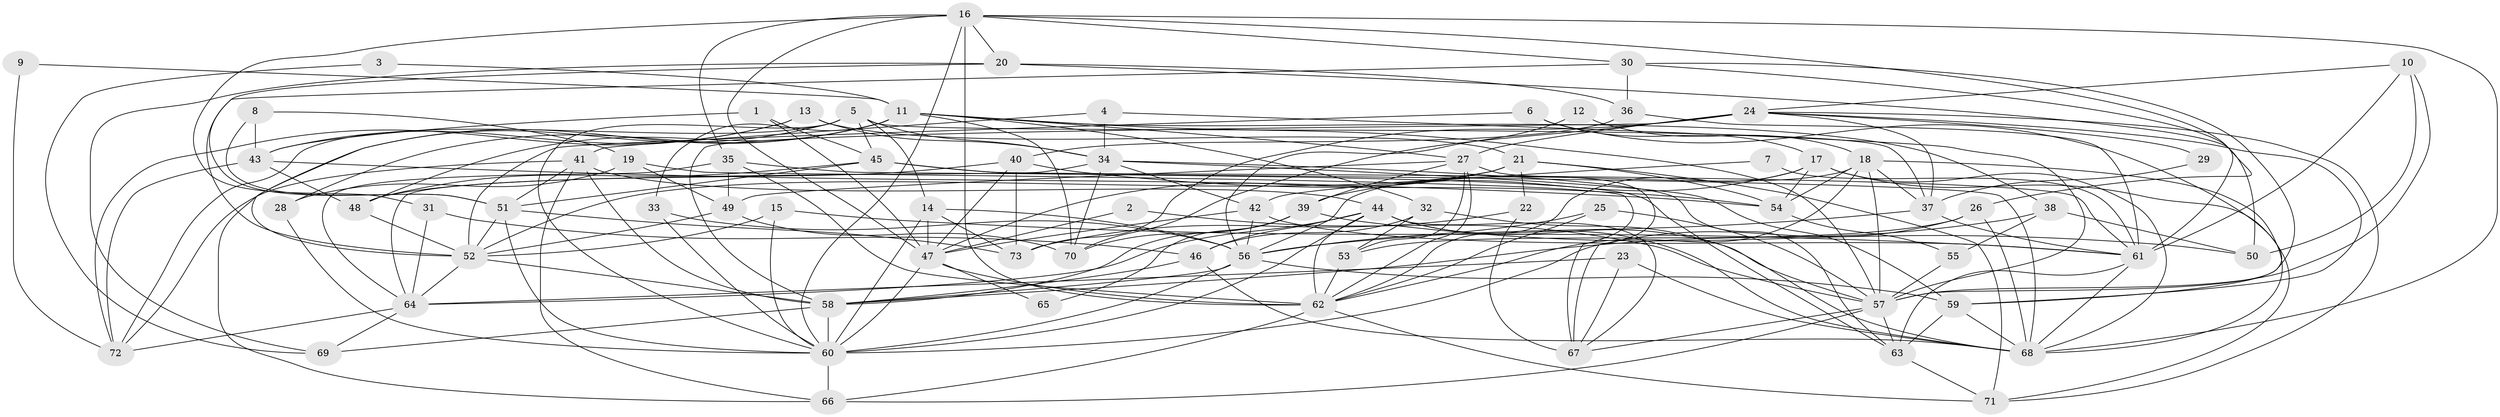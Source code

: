 // original degree distribution, {5: 0.16551724137931034, 2: 0.1793103448275862, 4: 0.2620689655172414, 3: 0.2620689655172414, 10: 0.027586206896551724, 7: 0.034482758620689655, 9: 0.006896551724137931, 6: 0.04827586206896552, 8: 0.013793103448275862}
// Generated by graph-tools (version 1.1) at 2025/50/03/09/25 03:50:03]
// undirected, 73 vertices, 202 edges
graph export_dot {
graph [start="1"]
  node [color=gray90,style=filled];
  1;
  2;
  3;
  4;
  5;
  6;
  7;
  8;
  9;
  10;
  11;
  12;
  13;
  14;
  15;
  16;
  17;
  18;
  19;
  20;
  21;
  22;
  23;
  24;
  25;
  26;
  27;
  28;
  29;
  30;
  31;
  32;
  33;
  34;
  35;
  36;
  37;
  38;
  39;
  40;
  41;
  42;
  43;
  44;
  45;
  46;
  47;
  48;
  49;
  50;
  51;
  52;
  53;
  54;
  55;
  56;
  57;
  58;
  59;
  60;
  61;
  62;
  63;
  64;
  65;
  66;
  67;
  68;
  69;
  70;
  71;
  72;
  73;
  1 -- 43 [weight=1.0];
  1 -- 45 [weight=1.0];
  1 -- 47 [weight=1.0];
  2 -- 47 [weight=1.0];
  2 -- 57 [weight=1.0];
  3 -- 11 [weight=1.0];
  3 -- 69 [weight=1.0];
  4 -- 34 [weight=1.0];
  4 -- 41 [weight=1.0];
  4 -- 57 [weight=1.0];
  5 -- 14 [weight=1.0];
  5 -- 34 [weight=1.0];
  5 -- 37 [weight=1.0];
  5 -- 45 [weight=1.0];
  5 -- 52 [weight=1.0];
  5 -- 60 [weight=1.0];
  5 -- 72 [weight=1.0];
  6 -- 17 [weight=1.0];
  6 -- 52 [weight=1.0];
  6 -- 59 [weight=1.0];
  7 -- 42 [weight=1.0];
  7 -- 61 [weight=1.0];
  8 -- 19 [weight=1.0];
  8 -- 43 [weight=1.0];
  8 -- 51 [weight=1.0];
  9 -- 11 [weight=1.0];
  9 -- 72 [weight=1.0];
  10 -- 24 [weight=1.0];
  10 -- 50 [weight=1.0];
  10 -- 57 [weight=2.0];
  10 -- 61 [weight=2.0];
  11 -- 27 [weight=1.0];
  11 -- 28 [weight=1.0];
  11 -- 32 [weight=1.0];
  11 -- 33 [weight=1.0];
  11 -- 38 [weight=1.0];
  11 -- 48 [weight=1.0];
  11 -- 57 [weight=1.0];
  11 -- 66 [weight=1.0];
  11 -- 70 [weight=1.0];
  12 -- 18 [weight=1.0];
  12 -- 56 [weight=1.0];
  13 -- 21 [weight=1.0];
  13 -- 34 [weight=1.0];
  13 -- 43 [weight=1.0];
  13 -- 72 [weight=1.0];
  14 -- 47 [weight=1.0];
  14 -- 56 [weight=1.0];
  14 -- 60 [weight=1.0];
  14 -- 73 [weight=1.0];
  15 -- 52 [weight=1.0];
  15 -- 60 [weight=1.0];
  15 -- 61 [weight=1.0];
  16 -- 20 [weight=1.0];
  16 -- 26 [weight=1.0];
  16 -- 30 [weight=1.0];
  16 -- 31 [weight=1.0];
  16 -- 35 [weight=1.0];
  16 -- 47 [weight=1.0];
  16 -- 60 [weight=1.0];
  16 -- 62 [weight=3.0];
  16 -- 68 [weight=1.0];
  17 -- 39 [weight=1.0];
  17 -- 54 [weight=1.0];
  17 -- 62 [weight=1.0];
  17 -- 68 [weight=1.0];
  17 -- 71 [weight=1.0];
  18 -- 37 [weight=1.0];
  18 -- 54 [weight=1.0];
  18 -- 56 [weight=1.0];
  18 -- 57 [weight=1.0];
  18 -- 62 [weight=1.0];
  18 -- 68 [weight=1.0];
  19 -- 28 [weight=1.0];
  19 -- 49 [weight=1.0];
  19 -- 67 [weight=1.0];
  20 -- 36 [weight=1.0];
  20 -- 50 [weight=1.0];
  20 -- 51 [weight=1.0];
  20 -- 69 [weight=1.0];
  21 -- 22 [weight=1.0];
  21 -- 47 [weight=1.0];
  21 -- 52 [weight=1.0];
  21 -- 54 [weight=1.0];
  21 -- 71 [weight=1.0];
  22 -- 67 [weight=1.0];
  22 -- 73 [weight=1.0];
  23 -- 64 [weight=1.0];
  23 -- 67 [weight=1.0];
  23 -- 68 [weight=1.0];
  24 -- 27 [weight=1.0];
  24 -- 29 [weight=1.0];
  24 -- 37 [weight=1.0];
  24 -- 58 [weight=2.0];
  24 -- 59 [weight=1.0];
  24 -- 70 [weight=1.0];
  24 -- 71 [weight=1.0];
  24 -- 73 [weight=1.0];
  25 -- 56 [weight=1.0];
  25 -- 57 [weight=1.0];
  25 -- 62 [weight=1.0];
  26 -- 53 [weight=1.0];
  26 -- 60 [weight=1.0];
  26 -- 68 [weight=1.0];
  27 -- 39 [weight=1.0];
  27 -- 49 [weight=1.0];
  27 -- 53 [weight=1.0];
  27 -- 62 [weight=1.0];
  27 -- 67 [weight=1.0];
  28 -- 60 [weight=1.0];
  29 -- 37 [weight=1.0];
  30 -- 36 [weight=1.0];
  30 -- 52 [weight=1.0];
  30 -- 57 [weight=1.0];
  30 -- 61 [weight=1.0];
  31 -- 46 [weight=1.0];
  31 -- 64 [weight=1.0];
  32 -- 46 [weight=1.0];
  32 -- 53 [weight=1.0];
  32 -- 68 [weight=1.0];
  33 -- 56 [weight=1.0];
  33 -- 60 [weight=1.0];
  34 -- 42 [weight=1.0];
  34 -- 59 [weight=1.0];
  34 -- 63 [weight=1.0];
  34 -- 64 [weight=1.0];
  34 -- 70 [weight=1.0];
  35 -- 49 [weight=1.0];
  35 -- 62 [weight=1.0];
  35 -- 64 [weight=1.0];
  35 -- 68 [weight=1.0];
  36 -- 40 [weight=1.0];
  36 -- 61 [weight=1.0];
  37 -- 56 [weight=1.0];
  37 -- 61 [weight=1.0];
  38 -- 50 [weight=1.0];
  38 -- 55 [weight=1.0];
  38 -- 58 [weight=1.0];
  39 -- 50 [weight=1.0];
  39 -- 58 [weight=1.0];
  39 -- 65 [weight=1.0];
  39 -- 70 [weight=1.0];
  40 -- 47 [weight=1.0];
  40 -- 48 [weight=1.0];
  40 -- 54 [weight=1.0];
  40 -- 73 [weight=1.0];
  41 -- 44 [weight=1.0];
  41 -- 51 [weight=1.0];
  41 -- 58 [weight=1.0];
  41 -- 66 [weight=1.0];
  41 -- 72 [weight=1.0];
  42 -- 47 [weight=1.0];
  42 -- 56 [weight=1.0];
  42 -- 61 [weight=1.0];
  43 -- 48 [weight=1.0];
  43 -- 54 [weight=1.0];
  43 -- 72 [weight=1.0];
  44 -- 46 [weight=1.0];
  44 -- 57 [weight=1.0];
  44 -- 60 [weight=1.0];
  44 -- 62 [weight=1.0];
  44 -- 64 [weight=1.0];
  44 -- 67 [weight=1.0];
  44 -- 68 [weight=1.0];
  45 -- 48 [weight=1.0];
  45 -- 51 [weight=1.0];
  45 -- 61 [weight=1.0];
  45 -- 63 [weight=1.0];
  46 -- 58 [weight=1.0];
  46 -- 68 [weight=1.0];
  47 -- 60 [weight=1.0];
  47 -- 62 [weight=1.0];
  47 -- 65 [weight=1.0];
  48 -- 52 [weight=1.0];
  49 -- 52 [weight=1.0];
  49 -- 70 [weight=1.0];
  51 -- 52 [weight=1.0];
  51 -- 60 [weight=1.0];
  51 -- 73 [weight=1.0];
  52 -- 58 [weight=1.0];
  52 -- 64 [weight=1.0];
  53 -- 62 [weight=1.0];
  54 -- 55 [weight=1.0];
  55 -- 57 [weight=1.0];
  56 -- 58 [weight=1.0];
  56 -- 59 [weight=2.0];
  56 -- 60 [weight=2.0];
  57 -- 63 [weight=1.0];
  57 -- 66 [weight=1.0];
  57 -- 67 [weight=1.0];
  58 -- 60 [weight=1.0];
  58 -- 69 [weight=1.0];
  59 -- 63 [weight=1.0];
  59 -- 68 [weight=2.0];
  60 -- 66 [weight=1.0];
  61 -- 63 [weight=1.0];
  61 -- 68 [weight=2.0];
  62 -- 66 [weight=1.0];
  62 -- 71 [weight=1.0];
  63 -- 71 [weight=1.0];
  64 -- 69 [weight=1.0];
  64 -- 72 [weight=1.0];
}

